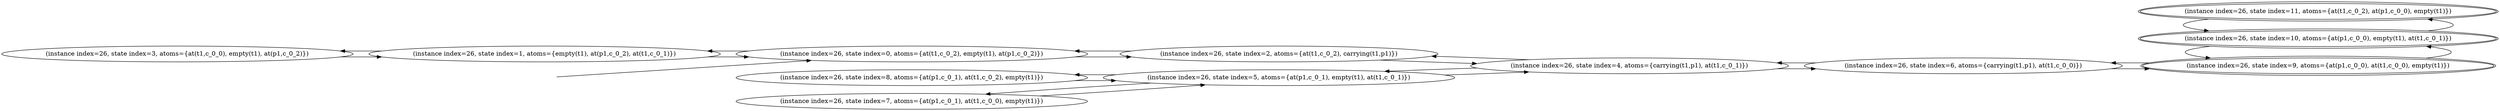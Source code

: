 digraph {
rankdir="LR"
s3[label="(instance index=26, state index=3, atoms={at(t1,c_0_0), empty(t1), at(p1,c_0_2)})"]
s1[label="(instance index=26, state index=1, atoms={empty(t1), at(p1,c_0_2), at(t1,c_0_1)})"]
s8[label="(instance index=26, state index=8, atoms={at(p1,c_0_1), at(t1,c_0_2), empty(t1)})"]
s7[label="(instance index=26, state index=7, atoms={at(p1,c_0_1), at(t1,c_0_0), empty(t1)})"]
s0[label="(instance index=26, state index=0, atoms={at(t1,c_0_2), empty(t1), at(p1,c_0_2)})"]
s5[label="(instance index=26, state index=5, atoms={at(p1,c_0_1), empty(t1), at(t1,c_0_1)})"]
s2[label="(instance index=26, state index=2, atoms={at(t1,c_0_2), carrying(t1,p1)})"]
s4[label="(instance index=26, state index=4, atoms={carrying(t1,p1), at(t1,c_0_1)})"]
s6[label="(instance index=26, state index=6, atoms={carrying(t1,p1), at(t1,c_0_0)})"]
s9[peripheries=2,label="(instance index=26, state index=9, atoms={at(p1,c_0_0), at(t1,c_0_0), empty(t1)})"]
s10[peripheries=2,label="(instance index=26, state index=10, atoms={at(p1,c_0_0), empty(t1), at(t1,c_0_1)})"]
s11[peripheries=2,label="(instance index=26, state index=11, atoms={at(t1,c_0_2), at(p1,c_0_0), empty(t1)})"]
Dangling [ label = "", style = invis ]
{ rank = same; Dangling }
Dangling -> s0
{ rank = same; s0}
{ rank = same; s1}
{ rank = same; s8,s7,s0}
{ rank = same; s5,s2}
{ rank = same; s4}
{ rank = same; s6}
{ rank = same; s9,s10,s11}
{
s3->s1
}
{
s1->s3
s1->s0
}
{
s8->s5
s7->s5
s0->s2
s0->s1
}
{
s5->s7
s5->s4
s5->s8
s2->s4
s2->s0
}
{
s4->s6
s4->s5
s4->s2
}
{
s6->s4
s6->s9
}
{
s9->s6
s9->s10
s10->s11
s10->s9
s11->s10
}
}
